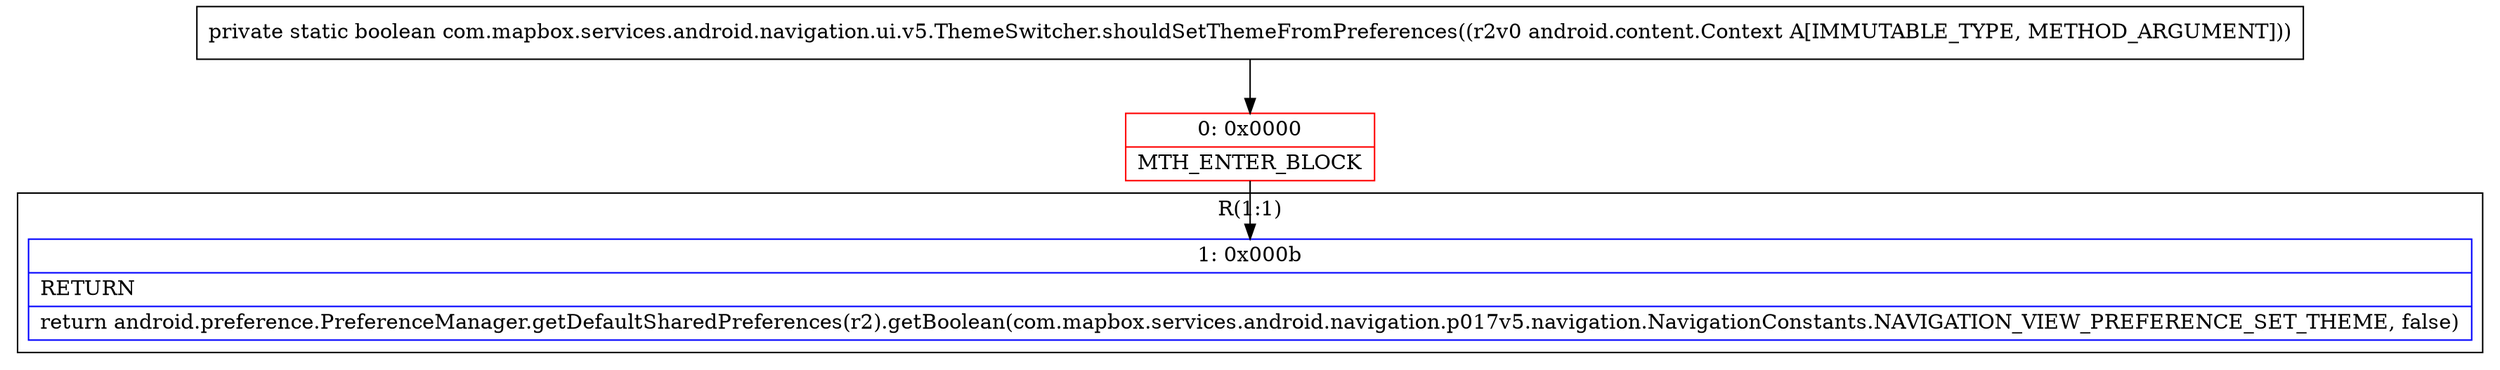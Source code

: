 digraph "CFG forcom.mapbox.services.android.navigation.ui.v5.ThemeSwitcher.shouldSetThemeFromPreferences(Landroid\/content\/Context;)Z" {
subgraph cluster_Region_811557843 {
label = "R(1:1)";
node [shape=record,color=blue];
Node_1 [shape=record,label="{1\:\ 0x000b|RETURN\l|return android.preference.PreferenceManager.getDefaultSharedPreferences(r2).getBoolean(com.mapbox.services.android.navigation.p017v5.navigation.NavigationConstants.NAVIGATION_VIEW_PREFERENCE_SET_THEME, false)\l}"];
}
Node_0 [shape=record,color=red,label="{0\:\ 0x0000|MTH_ENTER_BLOCK\l}"];
MethodNode[shape=record,label="{private static boolean com.mapbox.services.android.navigation.ui.v5.ThemeSwitcher.shouldSetThemeFromPreferences((r2v0 android.content.Context A[IMMUTABLE_TYPE, METHOD_ARGUMENT])) }"];
MethodNode -> Node_0;
Node_0 -> Node_1;
}

